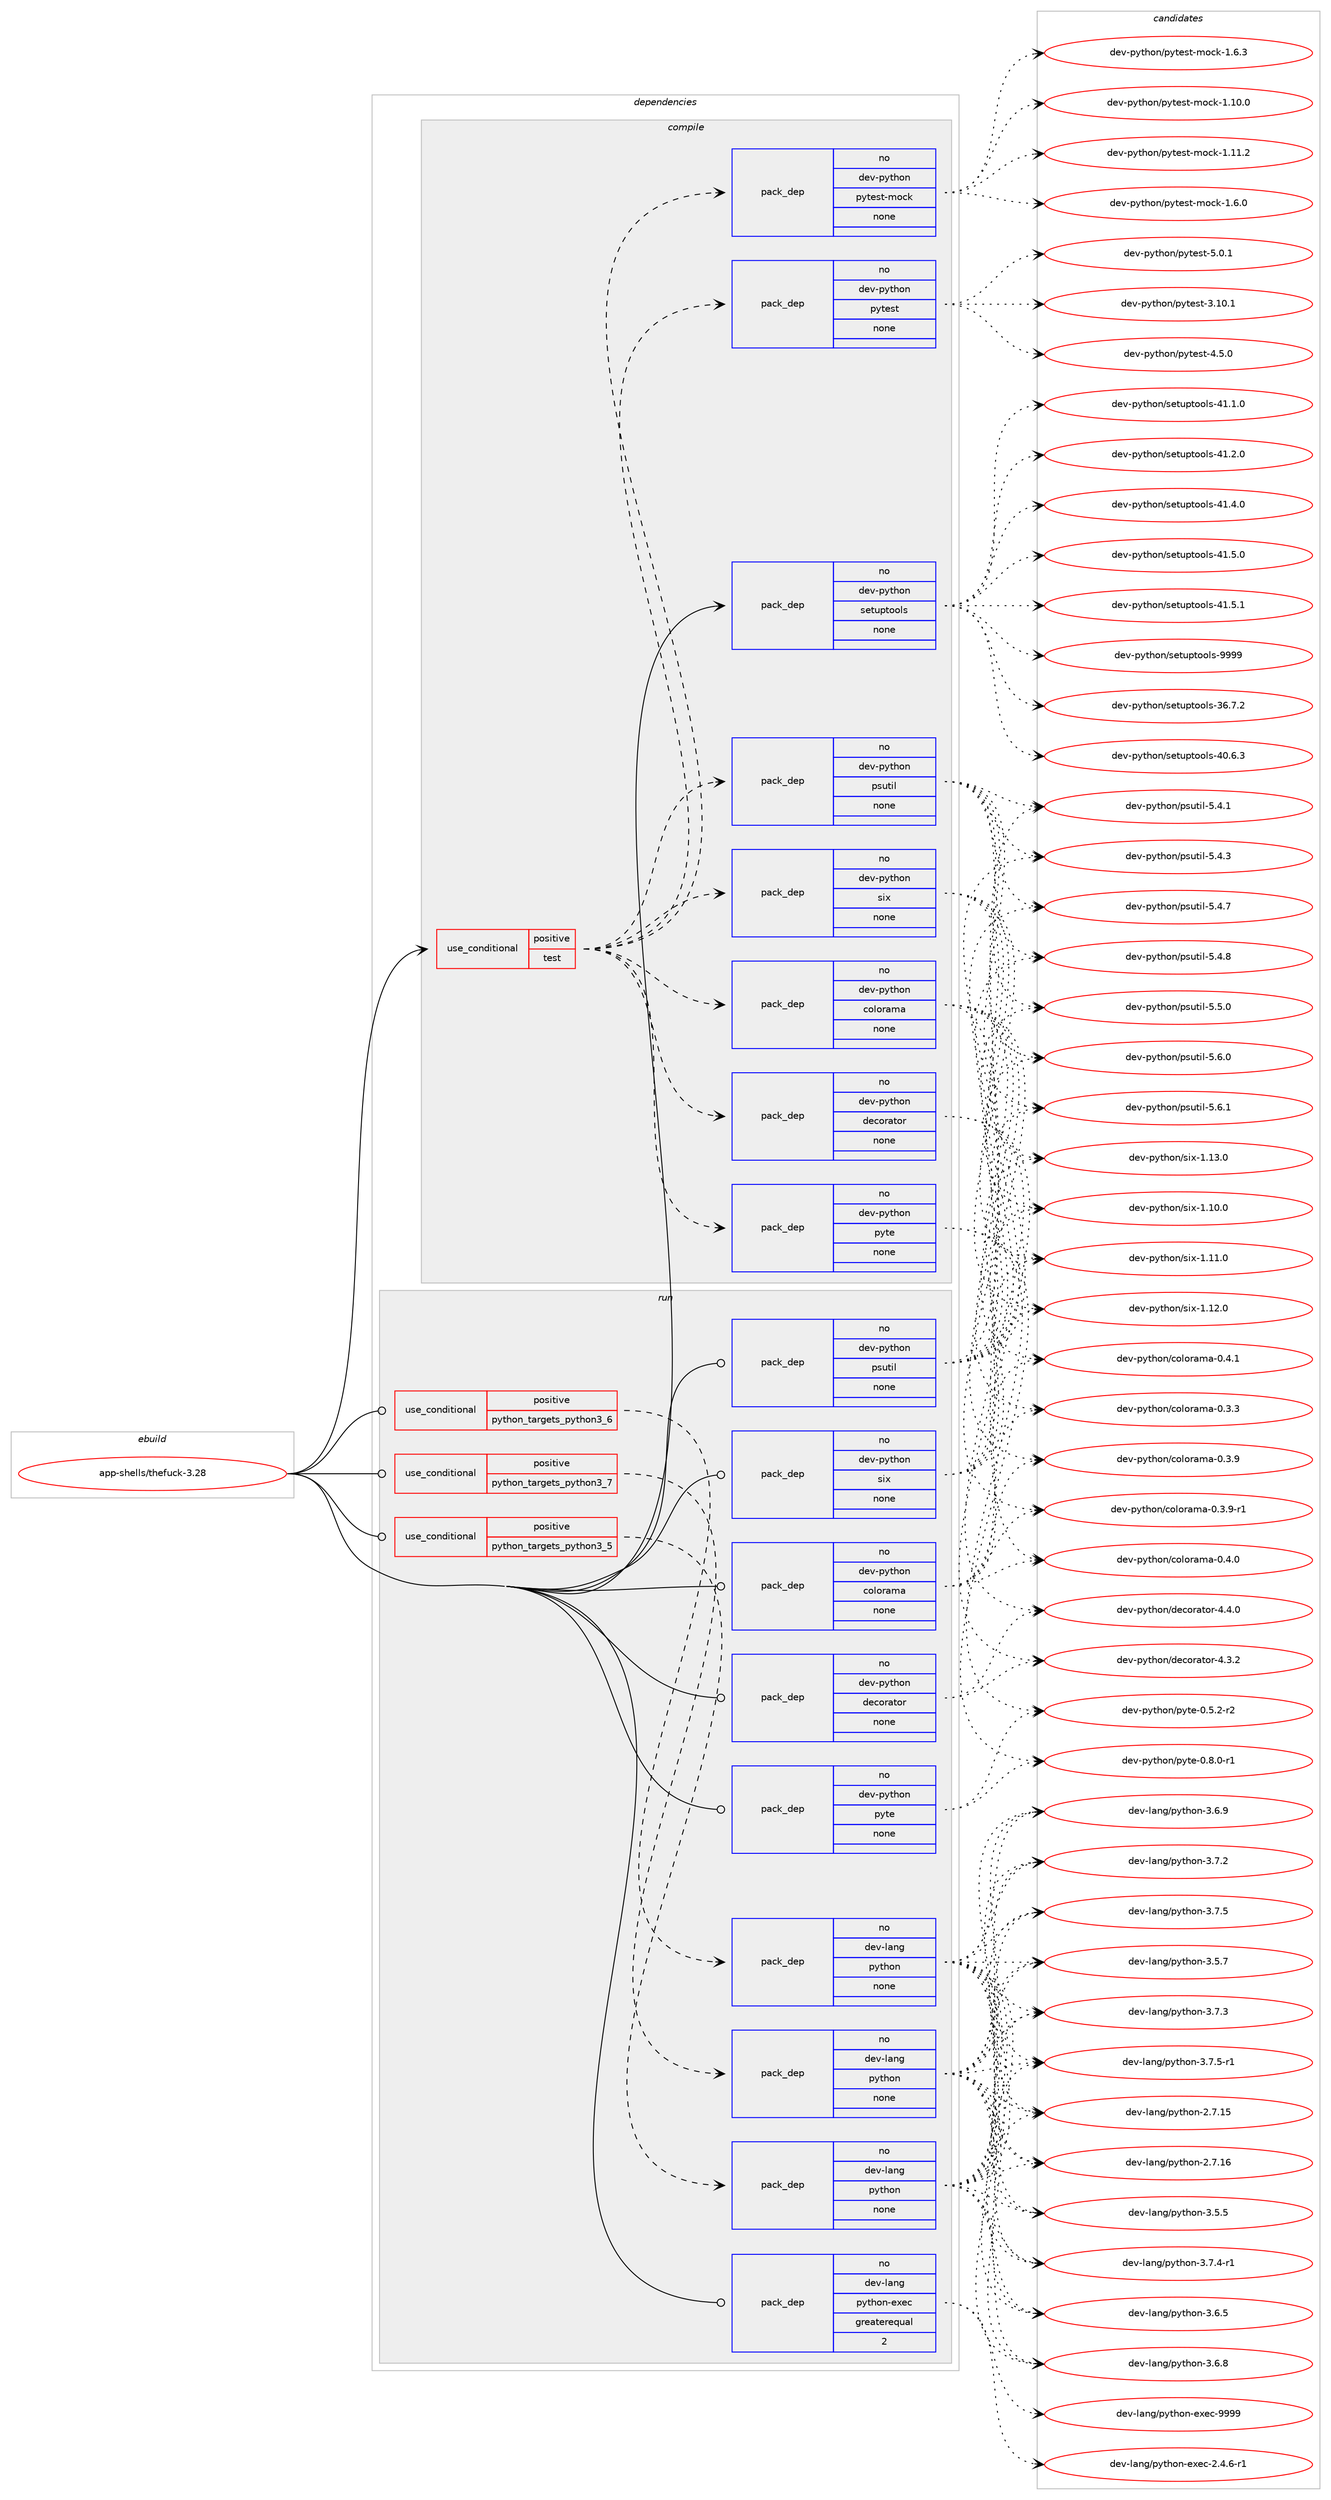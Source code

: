 digraph prolog {

# *************
# Graph options
# *************

newrank=true;
concentrate=true;
compound=true;
graph [rankdir=LR,fontname=Helvetica,fontsize=10,ranksep=1.5];#, ranksep=2.5, nodesep=0.2];
edge  [arrowhead=vee];
node  [fontname=Helvetica,fontsize=10];

# **********
# The ebuild
# **********

subgraph cluster_leftcol {
color=gray;
rank=same;
label=<<i>ebuild</i>>;
id [label="app-shells/thefuck-3.28", color=red, width=4, href="../app-shells/thefuck-3.28.svg"];
}

# ****************
# The dependencies
# ****************

subgraph cluster_midcol {
color=gray;
label=<<i>dependencies</i>>;
subgraph cluster_compile {
fillcolor="#eeeeee";
style=filled;
label=<<i>compile</i>>;
subgraph cond121112 {
dependency507290 [label=<<TABLE BORDER="0" CELLBORDER="1" CELLSPACING="0" CELLPADDING="4"><TR><TD ROWSPAN="3" CELLPADDING="10">use_conditional</TD></TR><TR><TD>positive</TD></TR><TR><TD>test</TD></TR></TABLE>>, shape=none, color=red];
subgraph pack377009 {
dependency507291 [label=<<TABLE BORDER="0" CELLBORDER="1" CELLSPACING="0" CELLPADDING="4" WIDTH="220"><TR><TD ROWSPAN="6" CELLPADDING="30">pack_dep</TD></TR><TR><TD WIDTH="110">no</TD></TR><TR><TD>dev-python</TD></TR><TR><TD>psutil</TD></TR><TR><TD>none</TD></TR><TR><TD></TD></TR></TABLE>>, shape=none, color=blue];
}
dependency507290:e -> dependency507291:w [weight=20,style="dashed",arrowhead="vee"];
subgraph pack377010 {
dependency507292 [label=<<TABLE BORDER="0" CELLBORDER="1" CELLSPACING="0" CELLPADDING="4" WIDTH="220"><TR><TD ROWSPAN="6" CELLPADDING="30">pack_dep</TD></TR><TR><TD WIDTH="110">no</TD></TR><TR><TD>dev-python</TD></TR><TR><TD>six</TD></TR><TR><TD>none</TD></TR><TR><TD></TD></TR></TABLE>>, shape=none, color=blue];
}
dependency507290:e -> dependency507292:w [weight=20,style="dashed",arrowhead="vee"];
subgraph pack377011 {
dependency507293 [label=<<TABLE BORDER="0" CELLBORDER="1" CELLSPACING="0" CELLPADDING="4" WIDTH="220"><TR><TD ROWSPAN="6" CELLPADDING="30">pack_dep</TD></TR><TR><TD WIDTH="110">no</TD></TR><TR><TD>dev-python</TD></TR><TR><TD>decorator</TD></TR><TR><TD>none</TD></TR><TR><TD></TD></TR></TABLE>>, shape=none, color=blue];
}
dependency507290:e -> dependency507293:w [weight=20,style="dashed",arrowhead="vee"];
subgraph pack377012 {
dependency507294 [label=<<TABLE BORDER="0" CELLBORDER="1" CELLSPACING="0" CELLPADDING="4" WIDTH="220"><TR><TD ROWSPAN="6" CELLPADDING="30">pack_dep</TD></TR><TR><TD WIDTH="110">no</TD></TR><TR><TD>dev-python</TD></TR><TR><TD>colorama</TD></TR><TR><TD>none</TD></TR><TR><TD></TD></TR></TABLE>>, shape=none, color=blue];
}
dependency507290:e -> dependency507294:w [weight=20,style="dashed",arrowhead="vee"];
subgraph pack377013 {
dependency507295 [label=<<TABLE BORDER="0" CELLBORDER="1" CELLSPACING="0" CELLPADDING="4" WIDTH="220"><TR><TD ROWSPAN="6" CELLPADDING="30">pack_dep</TD></TR><TR><TD WIDTH="110">no</TD></TR><TR><TD>dev-python</TD></TR><TR><TD>pyte</TD></TR><TR><TD>none</TD></TR><TR><TD></TD></TR></TABLE>>, shape=none, color=blue];
}
dependency507290:e -> dependency507295:w [weight=20,style="dashed",arrowhead="vee"];
subgraph pack377014 {
dependency507296 [label=<<TABLE BORDER="0" CELLBORDER="1" CELLSPACING="0" CELLPADDING="4" WIDTH="220"><TR><TD ROWSPAN="6" CELLPADDING="30">pack_dep</TD></TR><TR><TD WIDTH="110">no</TD></TR><TR><TD>dev-python</TD></TR><TR><TD>pytest</TD></TR><TR><TD>none</TD></TR><TR><TD></TD></TR></TABLE>>, shape=none, color=blue];
}
dependency507290:e -> dependency507296:w [weight=20,style="dashed",arrowhead="vee"];
subgraph pack377015 {
dependency507297 [label=<<TABLE BORDER="0" CELLBORDER="1" CELLSPACING="0" CELLPADDING="4" WIDTH="220"><TR><TD ROWSPAN="6" CELLPADDING="30">pack_dep</TD></TR><TR><TD WIDTH="110">no</TD></TR><TR><TD>dev-python</TD></TR><TR><TD>pytest-mock</TD></TR><TR><TD>none</TD></TR><TR><TD></TD></TR></TABLE>>, shape=none, color=blue];
}
dependency507290:e -> dependency507297:w [weight=20,style="dashed",arrowhead="vee"];
}
id:e -> dependency507290:w [weight=20,style="solid",arrowhead="vee"];
subgraph pack377016 {
dependency507298 [label=<<TABLE BORDER="0" CELLBORDER="1" CELLSPACING="0" CELLPADDING="4" WIDTH="220"><TR><TD ROWSPAN="6" CELLPADDING="30">pack_dep</TD></TR><TR><TD WIDTH="110">no</TD></TR><TR><TD>dev-python</TD></TR><TR><TD>setuptools</TD></TR><TR><TD>none</TD></TR><TR><TD></TD></TR></TABLE>>, shape=none, color=blue];
}
id:e -> dependency507298:w [weight=20,style="solid",arrowhead="vee"];
}
subgraph cluster_compileandrun {
fillcolor="#eeeeee";
style=filled;
label=<<i>compile and run</i>>;
}
subgraph cluster_run {
fillcolor="#eeeeee";
style=filled;
label=<<i>run</i>>;
subgraph cond121113 {
dependency507299 [label=<<TABLE BORDER="0" CELLBORDER="1" CELLSPACING="0" CELLPADDING="4"><TR><TD ROWSPAN="3" CELLPADDING="10">use_conditional</TD></TR><TR><TD>positive</TD></TR><TR><TD>python_targets_python3_5</TD></TR></TABLE>>, shape=none, color=red];
subgraph pack377017 {
dependency507300 [label=<<TABLE BORDER="0" CELLBORDER="1" CELLSPACING="0" CELLPADDING="4" WIDTH="220"><TR><TD ROWSPAN="6" CELLPADDING="30">pack_dep</TD></TR><TR><TD WIDTH="110">no</TD></TR><TR><TD>dev-lang</TD></TR><TR><TD>python</TD></TR><TR><TD>none</TD></TR><TR><TD></TD></TR></TABLE>>, shape=none, color=blue];
}
dependency507299:e -> dependency507300:w [weight=20,style="dashed",arrowhead="vee"];
}
id:e -> dependency507299:w [weight=20,style="solid",arrowhead="odot"];
subgraph cond121114 {
dependency507301 [label=<<TABLE BORDER="0" CELLBORDER="1" CELLSPACING="0" CELLPADDING="4"><TR><TD ROWSPAN="3" CELLPADDING="10">use_conditional</TD></TR><TR><TD>positive</TD></TR><TR><TD>python_targets_python3_6</TD></TR></TABLE>>, shape=none, color=red];
subgraph pack377018 {
dependency507302 [label=<<TABLE BORDER="0" CELLBORDER="1" CELLSPACING="0" CELLPADDING="4" WIDTH="220"><TR><TD ROWSPAN="6" CELLPADDING="30">pack_dep</TD></TR><TR><TD WIDTH="110">no</TD></TR><TR><TD>dev-lang</TD></TR><TR><TD>python</TD></TR><TR><TD>none</TD></TR><TR><TD></TD></TR></TABLE>>, shape=none, color=blue];
}
dependency507301:e -> dependency507302:w [weight=20,style="dashed",arrowhead="vee"];
}
id:e -> dependency507301:w [weight=20,style="solid",arrowhead="odot"];
subgraph cond121115 {
dependency507303 [label=<<TABLE BORDER="0" CELLBORDER="1" CELLSPACING="0" CELLPADDING="4"><TR><TD ROWSPAN="3" CELLPADDING="10">use_conditional</TD></TR><TR><TD>positive</TD></TR><TR><TD>python_targets_python3_7</TD></TR></TABLE>>, shape=none, color=red];
subgraph pack377019 {
dependency507304 [label=<<TABLE BORDER="0" CELLBORDER="1" CELLSPACING="0" CELLPADDING="4" WIDTH="220"><TR><TD ROWSPAN="6" CELLPADDING="30">pack_dep</TD></TR><TR><TD WIDTH="110">no</TD></TR><TR><TD>dev-lang</TD></TR><TR><TD>python</TD></TR><TR><TD>none</TD></TR><TR><TD></TD></TR></TABLE>>, shape=none, color=blue];
}
dependency507303:e -> dependency507304:w [weight=20,style="dashed",arrowhead="vee"];
}
id:e -> dependency507303:w [weight=20,style="solid",arrowhead="odot"];
subgraph pack377020 {
dependency507305 [label=<<TABLE BORDER="0" CELLBORDER="1" CELLSPACING="0" CELLPADDING="4" WIDTH="220"><TR><TD ROWSPAN="6" CELLPADDING="30">pack_dep</TD></TR><TR><TD WIDTH="110">no</TD></TR><TR><TD>dev-lang</TD></TR><TR><TD>python-exec</TD></TR><TR><TD>greaterequal</TD></TR><TR><TD>2</TD></TR></TABLE>>, shape=none, color=blue];
}
id:e -> dependency507305:w [weight=20,style="solid",arrowhead="odot"];
subgraph pack377021 {
dependency507306 [label=<<TABLE BORDER="0" CELLBORDER="1" CELLSPACING="0" CELLPADDING="4" WIDTH="220"><TR><TD ROWSPAN="6" CELLPADDING="30">pack_dep</TD></TR><TR><TD WIDTH="110">no</TD></TR><TR><TD>dev-python</TD></TR><TR><TD>colorama</TD></TR><TR><TD>none</TD></TR><TR><TD></TD></TR></TABLE>>, shape=none, color=blue];
}
id:e -> dependency507306:w [weight=20,style="solid",arrowhead="odot"];
subgraph pack377022 {
dependency507307 [label=<<TABLE BORDER="0" CELLBORDER="1" CELLSPACING="0" CELLPADDING="4" WIDTH="220"><TR><TD ROWSPAN="6" CELLPADDING="30">pack_dep</TD></TR><TR><TD WIDTH="110">no</TD></TR><TR><TD>dev-python</TD></TR><TR><TD>decorator</TD></TR><TR><TD>none</TD></TR><TR><TD></TD></TR></TABLE>>, shape=none, color=blue];
}
id:e -> dependency507307:w [weight=20,style="solid",arrowhead="odot"];
subgraph pack377023 {
dependency507308 [label=<<TABLE BORDER="0" CELLBORDER="1" CELLSPACING="0" CELLPADDING="4" WIDTH="220"><TR><TD ROWSPAN="6" CELLPADDING="30">pack_dep</TD></TR><TR><TD WIDTH="110">no</TD></TR><TR><TD>dev-python</TD></TR><TR><TD>psutil</TD></TR><TR><TD>none</TD></TR><TR><TD></TD></TR></TABLE>>, shape=none, color=blue];
}
id:e -> dependency507308:w [weight=20,style="solid",arrowhead="odot"];
subgraph pack377024 {
dependency507309 [label=<<TABLE BORDER="0" CELLBORDER="1" CELLSPACING="0" CELLPADDING="4" WIDTH="220"><TR><TD ROWSPAN="6" CELLPADDING="30">pack_dep</TD></TR><TR><TD WIDTH="110">no</TD></TR><TR><TD>dev-python</TD></TR><TR><TD>pyte</TD></TR><TR><TD>none</TD></TR><TR><TD></TD></TR></TABLE>>, shape=none, color=blue];
}
id:e -> dependency507309:w [weight=20,style="solid",arrowhead="odot"];
subgraph pack377025 {
dependency507310 [label=<<TABLE BORDER="0" CELLBORDER="1" CELLSPACING="0" CELLPADDING="4" WIDTH="220"><TR><TD ROWSPAN="6" CELLPADDING="30">pack_dep</TD></TR><TR><TD WIDTH="110">no</TD></TR><TR><TD>dev-python</TD></TR><TR><TD>six</TD></TR><TR><TD>none</TD></TR><TR><TD></TD></TR></TABLE>>, shape=none, color=blue];
}
id:e -> dependency507310:w [weight=20,style="solid",arrowhead="odot"];
}
}

# **************
# The candidates
# **************

subgraph cluster_choices {
rank=same;
color=gray;
label=<<i>candidates</i>>;

subgraph choice377009 {
color=black;
nodesep=1;
choice1001011184511212111610411111047112115117116105108455346524649 [label="dev-python/psutil-5.4.1", color=red, width=4,href="../dev-python/psutil-5.4.1.svg"];
choice1001011184511212111610411111047112115117116105108455346524651 [label="dev-python/psutil-5.4.3", color=red, width=4,href="../dev-python/psutil-5.4.3.svg"];
choice1001011184511212111610411111047112115117116105108455346524655 [label="dev-python/psutil-5.4.7", color=red, width=4,href="../dev-python/psutil-5.4.7.svg"];
choice1001011184511212111610411111047112115117116105108455346524656 [label="dev-python/psutil-5.4.8", color=red, width=4,href="../dev-python/psutil-5.4.8.svg"];
choice1001011184511212111610411111047112115117116105108455346534648 [label="dev-python/psutil-5.5.0", color=red, width=4,href="../dev-python/psutil-5.5.0.svg"];
choice1001011184511212111610411111047112115117116105108455346544648 [label="dev-python/psutil-5.6.0", color=red, width=4,href="../dev-python/psutil-5.6.0.svg"];
choice1001011184511212111610411111047112115117116105108455346544649 [label="dev-python/psutil-5.6.1", color=red, width=4,href="../dev-python/psutil-5.6.1.svg"];
dependency507291:e -> choice1001011184511212111610411111047112115117116105108455346524649:w [style=dotted,weight="100"];
dependency507291:e -> choice1001011184511212111610411111047112115117116105108455346524651:w [style=dotted,weight="100"];
dependency507291:e -> choice1001011184511212111610411111047112115117116105108455346524655:w [style=dotted,weight="100"];
dependency507291:e -> choice1001011184511212111610411111047112115117116105108455346524656:w [style=dotted,weight="100"];
dependency507291:e -> choice1001011184511212111610411111047112115117116105108455346534648:w [style=dotted,weight="100"];
dependency507291:e -> choice1001011184511212111610411111047112115117116105108455346544648:w [style=dotted,weight="100"];
dependency507291:e -> choice1001011184511212111610411111047112115117116105108455346544649:w [style=dotted,weight="100"];
}
subgraph choice377010 {
color=black;
nodesep=1;
choice100101118451121211161041111104711510512045494649484648 [label="dev-python/six-1.10.0", color=red, width=4,href="../dev-python/six-1.10.0.svg"];
choice100101118451121211161041111104711510512045494649494648 [label="dev-python/six-1.11.0", color=red, width=4,href="../dev-python/six-1.11.0.svg"];
choice100101118451121211161041111104711510512045494649504648 [label="dev-python/six-1.12.0", color=red, width=4,href="../dev-python/six-1.12.0.svg"];
choice100101118451121211161041111104711510512045494649514648 [label="dev-python/six-1.13.0", color=red, width=4,href="../dev-python/six-1.13.0.svg"];
dependency507292:e -> choice100101118451121211161041111104711510512045494649484648:w [style=dotted,weight="100"];
dependency507292:e -> choice100101118451121211161041111104711510512045494649494648:w [style=dotted,weight="100"];
dependency507292:e -> choice100101118451121211161041111104711510512045494649504648:w [style=dotted,weight="100"];
dependency507292:e -> choice100101118451121211161041111104711510512045494649514648:w [style=dotted,weight="100"];
}
subgraph choice377011 {
color=black;
nodesep=1;
choice10010111845112121116104111110471001019911111497116111114455246514650 [label="dev-python/decorator-4.3.2", color=red, width=4,href="../dev-python/decorator-4.3.2.svg"];
choice10010111845112121116104111110471001019911111497116111114455246524648 [label="dev-python/decorator-4.4.0", color=red, width=4,href="../dev-python/decorator-4.4.0.svg"];
dependency507293:e -> choice10010111845112121116104111110471001019911111497116111114455246514650:w [style=dotted,weight="100"];
dependency507293:e -> choice10010111845112121116104111110471001019911111497116111114455246524648:w [style=dotted,weight="100"];
}
subgraph choice377012 {
color=black;
nodesep=1;
choice1001011184511212111610411111047991111081111149710997454846514651 [label="dev-python/colorama-0.3.3", color=red, width=4,href="../dev-python/colorama-0.3.3.svg"];
choice1001011184511212111610411111047991111081111149710997454846514657 [label="dev-python/colorama-0.3.9", color=red, width=4,href="../dev-python/colorama-0.3.9.svg"];
choice10010111845112121116104111110479911110811111497109974548465146574511449 [label="dev-python/colorama-0.3.9-r1", color=red, width=4,href="../dev-python/colorama-0.3.9-r1.svg"];
choice1001011184511212111610411111047991111081111149710997454846524648 [label="dev-python/colorama-0.4.0", color=red, width=4,href="../dev-python/colorama-0.4.0.svg"];
choice1001011184511212111610411111047991111081111149710997454846524649 [label="dev-python/colorama-0.4.1", color=red, width=4,href="../dev-python/colorama-0.4.1.svg"];
dependency507294:e -> choice1001011184511212111610411111047991111081111149710997454846514651:w [style=dotted,weight="100"];
dependency507294:e -> choice1001011184511212111610411111047991111081111149710997454846514657:w [style=dotted,weight="100"];
dependency507294:e -> choice10010111845112121116104111110479911110811111497109974548465146574511449:w [style=dotted,weight="100"];
dependency507294:e -> choice1001011184511212111610411111047991111081111149710997454846524648:w [style=dotted,weight="100"];
dependency507294:e -> choice1001011184511212111610411111047991111081111149710997454846524649:w [style=dotted,weight="100"];
}
subgraph choice377013 {
color=black;
nodesep=1;
choice10010111845112121116104111110471121211161014548465346504511450 [label="dev-python/pyte-0.5.2-r2", color=red, width=4,href="../dev-python/pyte-0.5.2-r2.svg"];
choice10010111845112121116104111110471121211161014548465646484511449 [label="dev-python/pyte-0.8.0-r1", color=red, width=4,href="../dev-python/pyte-0.8.0-r1.svg"];
dependency507295:e -> choice10010111845112121116104111110471121211161014548465346504511450:w [style=dotted,weight="100"];
dependency507295:e -> choice10010111845112121116104111110471121211161014548465646484511449:w [style=dotted,weight="100"];
}
subgraph choice377014 {
color=black;
nodesep=1;
choice100101118451121211161041111104711212111610111511645514649484649 [label="dev-python/pytest-3.10.1", color=red, width=4,href="../dev-python/pytest-3.10.1.svg"];
choice1001011184511212111610411111047112121116101115116455246534648 [label="dev-python/pytest-4.5.0", color=red, width=4,href="../dev-python/pytest-4.5.0.svg"];
choice1001011184511212111610411111047112121116101115116455346484649 [label="dev-python/pytest-5.0.1", color=red, width=4,href="../dev-python/pytest-5.0.1.svg"];
dependency507296:e -> choice100101118451121211161041111104711212111610111511645514649484649:w [style=dotted,weight="100"];
dependency507296:e -> choice1001011184511212111610411111047112121116101115116455246534648:w [style=dotted,weight="100"];
dependency507296:e -> choice1001011184511212111610411111047112121116101115116455346484649:w [style=dotted,weight="100"];
}
subgraph choice377015 {
color=black;
nodesep=1;
choice1001011184511212111610411111047112121116101115116451091119910745494649484648 [label="dev-python/pytest-mock-1.10.0", color=red, width=4,href="../dev-python/pytest-mock-1.10.0.svg"];
choice1001011184511212111610411111047112121116101115116451091119910745494649494650 [label="dev-python/pytest-mock-1.11.2", color=red, width=4,href="../dev-python/pytest-mock-1.11.2.svg"];
choice10010111845112121116104111110471121211161011151164510911199107454946544648 [label="dev-python/pytest-mock-1.6.0", color=red, width=4,href="../dev-python/pytest-mock-1.6.0.svg"];
choice10010111845112121116104111110471121211161011151164510911199107454946544651 [label="dev-python/pytest-mock-1.6.3", color=red, width=4,href="../dev-python/pytest-mock-1.6.3.svg"];
dependency507297:e -> choice1001011184511212111610411111047112121116101115116451091119910745494649484648:w [style=dotted,weight="100"];
dependency507297:e -> choice1001011184511212111610411111047112121116101115116451091119910745494649494650:w [style=dotted,weight="100"];
dependency507297:e -> choice10010111845112121116104111110471121211161011151164510911199107454946544648:w [style=dotted,weight="100"];
dependency507297:e -> choice10010111845112121116104111110471121211161011151164510911199107454946544651:w [style=dotted,weight="100"];
}
subgraph choice377016 {
color=black;
nodesep=1;
choice100101118451121211161041111104711510111611711211611111110811545515446554650 [label="dev-python/setuptools-36.7.2", color=red, width=4,href="../dev-python/setuptools-36.7.2.svg"];
choice100101118451121211161041111104711510111611711211611111110811545524846544651 [label="dev-python/setuptools-40.6.3", color=red, width=4,href="../dev-python/setuptools-40.6.3.svg"];
choice100101118451121211161041111104711510111611711211611111110811545524946494648 [label="dev-python/setuptools-41.1.0", color=red, width=4,href="../dev-python/setuptools-41.1.0.svg"];
choice100101118451121211161041111104711510111611711211611111110811545524946504648 [label="dev-python/setuptools-41.2.0", color=red, width=4,href="../dev-python/setuptools-41.2.0.svg"];
choice100101118451121211161041111104711510111611711211611111110811545524946524648 [label="dev-python/setuptools-41.4.0", color=red, width=4,href="../dev-python/setuptools-41.4.0.svg"];
choice100101118451121211161041111104711510111611711211611111110811545524946534648 [label="dev-python/setuptools-41.5.0", color=red, width=4,href="../dev-python/setuptools-41.5.0.svg"];
choice100101118451121211161041111104711510111611711211611111110811545524946534649 [label="dev-python/setuptools-41.5.1", color=red, width=4,href="../dev-python/setuptools-41.5.1.svg"];
choice10010111845112121116104111110471151011161171121161111111081154557575757 [label="dev-python/setuptools-9999", color=red, width=4,href="../dev-python/setuptools-9999.svg"];
dependency507298:e -> choice100101118451121211161041111104711510111611711211611111110811545515446554650:w [style=dotted,weight="100"];
dependency507298:e -> choice100101118451121211161041111104711510111611711211611111110811545524846544651:w [style=dotted,weight="100"];
dependency507298:e -> choice100101118451121211161041111104711510111611711211611111110811545524946494648:w [style=dotted,weight="100"];
dependency507298:e -> choice100101118451121211161041111104711510111611711211611111110811545524946504648:w [style=dotted,weight="100"];
dependency507298:e -> choice100101118451121211161041111104711510111611711211611111110811545524946524648:w [style=dotted,weight="100"];
dependency507298:e -> choice100101118451121211161041111104711510111611711211611111110811545524946534648:w [style=dotted,weight="100"];
dependency507298:e -> choice100101118451121211161041111104711510111611711211611111110811545524946534649:w [style=dotted,weight="100"];
dependency507298:e -> choice10010111845112121116104111110471151011161171121161111111081154557575757:w [style=dotted,weight="100"];
}
subgraph choice377017 {
color=black;
nodesep=1;
choice10010111845108971101034711212111610411111045504655464953 [label="dev-lang/python-2.7.15", color=red, width=4,href="../dev-lang/python-2.7.15.svg"];
choice10010111845108971101034711212111610411111045504655464954 [label="dev-lang/python-2.7.16", color=red, width=4,href="../dev-lang/python-2.7.16.svg"];
choice100101118451089711010347112121116104111110455146534653 [label="dev-lang/python-3.5.5", color=red, width=4,href="../dev-lang/python-3.5.5.svg"];
choice100101118451089711010347112121116104111110455146534655 [label="dev-lang/python-3.5.7", color=red, width=4,href="../dev-lang/python-3.5.7.svg"];
choice100101118451089711010347112121116104111110455146544653 [label="dev-lang/python-3.6.5", color=red, width=4,href="../dev-lang/python-3.6.5.svg"];
choice100101118451089711010347112121116104111110455146544656 [label="dev-lang/python-3.6.8", color=red, width=4,href="../dev-lang/python-3.6.8.svg"];
choice100101118451089711010347112121116104111110455146544657 [label="dev-lang/python-3.6.9", color=red, width=4,href="../dev-lang/python-3.6.9.svg"];
choice100101118451089711010347112121116104111110455146554650 [label="dev-lang/python-3.7.2", color=red, width=4,href="../dev-lang/python-3.7.2.svg"];
choice100101118451089711010347112121116104111110455146554651 [label="dev-lang/python-3.7.3", color=red, width=4,href="../dev-lang/python-3.7.3.svg"];
choice1001011184510897110103471121211161041111104551465546524511449 [label="dev-lang/python-3.7.4-r1", color=red, width=4,href="../dev-lang/python-3.7.4-r1.svg"];
choice100101118451089711010347112121116104111110455146554653 [label="dev-lang/python-3.7.5", color=red, width=4,href="../dev-lang/python-3.7.5.svg"];
choice1001011184510897110103471121211161041111104551465546534511449 [label="dev-lang/python-3.7.5-r1", color=red, width=4,href="../dev-lang/python-3.7.5-r1.svg"];
dependency507300:e -> choice10010111845108971101034711212111610411111045504655464953:w [style=dotted,weight="100"];
dependency507300:e -> choice10010111845108971101034711212111610411111045504655464954:w [style=dotted,weight="100"];
dependency507300:e -> choice100101118451089711010347112121116104111110455146534653:w [style=dotted,weight="100"];
dependency507300:e -> choice100101118451089711010347112121116104111110455146534655:w [style=dotted,weight="100"];
dependency507300:e -> choice100101118451089711010347112121116104111110455146544653:w [style=dotted,weight="100"];
dependency507300:e -> choice100101118451089711010347112121116104111110455146544656:w [style=dotted,weight="100"];
dependency507300:e -> choice100101118451089711010347112121116104111110455146544657:w [style=dotted,weight="100"];
dependency507300:e -> choice100101118451089711010347112121116104111110455146554650:w [style=dotted,weight="100"];
dependency507300:e -> choice100101118451089711010347112121116104111110455146554651:w [style=dotted,weight="100"];
dependency507300:e -> choice1001011184510897110103471121211161041111104551465546524511449:w [style=dotted,weight="100"];
dependency507300:e -> choice100101118451089711010347112121116104111110455146554653:w [style=dotted,weight="100"];
dependency507300:e -> choice1001011184510897110103471121211161041111104551465546534511449:w [style=dotted,weight="100"];
}
subgraph choice377018 {
color=black;
nodesep=1;
choice10010111845108971101034711212111610411111045504655464953 [label="dev-lang/python-2.7.15", color=red, width=4,href="../dev-lang/python-2.7.15.svg"];
choice10010111845108971101034711212111610411111045504655464954 [label="dev-lang/python-2.7.16", color=red, width=4,href="../dev-lang/python-2.7.16.svg"];
choice100101118451089711010347112121116104111110455146534653 [label="dev-lang/python-3.5.5", color=red, width=4,href="../dev-lang/python-3.5.5.svg"];
choice100101118451089711010347112121116104111110455146534655 [label="dev-lang/python-3.5.7", color=red, width=4,href="../dev-lang/python-3.5.7.svg"];
choice100101118451089711010347112121116104111110455146544653 [label="dev-lang/python-3.6.5", color=red, width=4,href="../dev-lang/python-3.6.5.svg"];
choice100101118451089711010347112121116104111110455146544656 [label="dev-lang/python-3.6.8", color=red, width=4,href="../dev-lang/python-3.6.8.svg"];
choice100101118451089711010347112121116104111110455146544657 [label="dev-lang/python-3.6.9", color=red, width=4,href="../dev-lang/python-3.6.9.svg"];
choice100101118451089711010347112121116104111110455146554650 [label="dev-lang/python-3.7.2", color=red, width=4,href="../dev-lang/python-3.7.2.svg"];
choice100101118451089711010347112121116104111110455146554651 [label="dev-lang/python-3.7.3", color=red, width=4,href="../dev-lang/python-3.7.3.svg"];
choice1001011184510897110103471121211161041111104551465546524511449 [label="dev-lang/python-3.7.4-r1", color=red, width=4,href="../dev-lang/python-3.7.4-r1.svg"];
choice100101118451089711010347112121116104111110455146554653 [label="dev-lang/python-3.7.5", color=red, width=4,href="../dev-lang/python-3.7.5.svg"];
choice1001011184510897110103471121211161041111104551465546534511449 [label="dev-lang/python-3.7.5-r1", color=red, width=4,href="../dev-lang/python-3.7.5-r1.svg"];
dependency507302:e -> choice10010111845108971101034711212111610411111045504655464953:w [style=dotted,weight="100"];
dependency507302:e -> choice10010111845108971101034711212111610411111045504655464954:w [style=dotted,weight="100"];
dependency507302:e -> choice100101118451089711010347112121116104111110455146534653:w [style=dotted,weight="100"];
dependency507302:e -> choice100101118451089711010347112121116104111110455146534655:w [style=dotted,weight="100"];
dependency507302:e -> choice100101118451089711010347112121116104111110455146544653:w [style=dotted,weight="100"];
dependency507302:e -> choice100101118451089711010347112121116104111110455146544656:w [style=dotted,weight="100"];
dependency507302:e -> choice100101118451089711010347112121116104111110455146544657:w [style=dotted,weight="100"];
dependency507302:e -> choice100101118451089711010347112121116104111110455146554650:w [style=dotted,weight="100"];
dependency507302:e -> choice100101118451089711010347112121116104111110455146554651:w [style=dotted,weight="100"];
dependency507302:e -> choice1001011184510897110103471121211161041111104551465546524511449:w [style=dotted,weight="100"];
dependency507302:e -> choice100101118451089711010347112121116104111110455146554653:w [style=dotted,weight="100"];
dependency507302:e -> choice1001011184510897110103471121211161041111104551465546534511449:w [style=dotted,weight="100"];
}
subgraph choice377019 {
color=black;
nodesep=1;
choice10010111845108971101034711212111610411111045504655464953 [label="dev-lang/python-2.7.15", color=red, width=4,href="../dev-lang/python-2.7.15.svg"];
choice10010111845108971101034711212111610411111045504655464954 [label="dev-lang/python-2.7.16", color=red, width=4,href="../dev-lang/python-2.7.16.svg"];
choice100101118451089711010347112121116104111110455146534653 [label="dev-lang/python-3.5.5", color=red, width=4,href="../dev-lang/python-3.5.5.svg"];
choice100101118451089711010347112121116104111110455146534655 [label="dev-lang/python-3.5.7", color=red, width=4,href="../dev-lang/python-3.5.7.svg"];
choice100101118451089711010347112121116104111110455146544653 [label="dev-lang/python-3.6.5", color=red, width=4,href="../dev-lang/python-3.6.5.svg"];
choice100101118451089711010347112121116104111110455146544656 [label="dev-lang/python-3.6.8", color=red, width=4,href="../dev-lang/python-3.6.8.svg"];
choice100101118451089711010347112121116104111110455146544657 [label="dev-lang/python-3.6.9", color=red, width=4,href="../dev-lang/python-3.6.9.svg"];
choice100101118451089711010347112121116104111110455146554650 [label="dev-lang/python-3.7.2", color=red, width=4,href="../dev-lang/python-3.7.2.svg"];
choice100101118451089711010347112121116104111110455146554651 [label="dev-lang/python-3.7.3", color=red, width=4,href="../dev-lang/python-3.7.3.svg"];
choice1001011184510897110103471121211161041111104551465546524511449 [label="dev-lang/python-3.7.4-r1", color=red, width=4,href="../dev-lang/python-3.7.4-r1.svg"];
choice100101118451089711010347112121116104111110455146554653 [label="dev-lang/python-3.7.5", color=red, width=4,href="../dev-lang/python-3.7.5.svg"];
choice1001011184510897110103471121211161041111104551465546534511449 [label="dev-lang/python-3.7.5-r1", color=red, width=4,href="../dev-lang/python-3.7.5-r1.svg"];
dependency507304:e -> choice10010111845108971101034711212111610411111045504655464953:w [style=dotted,weight="100"];
dependency507304:e -> choice10010111845108971101034711212111610411111045504655464954:w [style=dotted,weight="100"];
dependency507304:e -> choice100101118451089711010347112121116104111110455146534653:w [style=dotted,weight="100"];
dependency507304:e -> choice100101118451089711010347112121116104111110455146534655:w [style=dotted,weight="100"];
dependency507304:e -> choice100101118451089711010347112121116104111110455146544653:w [style=dotted,weight="100"];
dependency507304:e -> choice100101118451089711010347112121116104111110455146544656:w [style=dotted,weight="100"];
dependency507304:e -> choice100101118451089711010347112121116104111110455146544657:w [style=dotted,weight="100"];
dependency507304:e -> choice100101118451089711010347112121116104111110455146554650:w [style=dotted,weight="100"];
dependency507304:e -> choice100101118451089711010347112121116104111110455146554651:w [style=dotted,weight="100"];
dependency507304:e -> choice1001011184510897110103471121211161041111104551465546524511449:w [style=dotted,weight="100"];
dependency507304:e -> choice100101118451089711010347112121116104111110455146554653:w [style=dotted,weight="100"];
dependency507304:e -> choice1001011184510897110103471121211161041111104551465546534511449:w [style=dotted,weight="100"];
}
subgraph choice377020 {
color=black;
nodesep=1;
choice10010111845108971101034711212111610411111045101120101994550465246544511449 [label="dev-lang/python-exec-2.4.6-r1", color=red, width=4,href="../dev-lang/python-exec-2.4.6-r1.svg"];
choice10010111845108971101034711212111610411111045101120101994557575757 [label="dev-lang/python-exec-9999", color=red, width=4,href="../dev-lang/python-exec-9999.svg"];
dependency507305:e -> choice10010111845108971101034711212111610411111045101120101994550465246544511449:w [style=dotted,weight="100"];
dependency507305:e -> choice10010111845108971101034711212111610411111045101120101994557575757:w [style=dotted,weight="100"];
}
subgraph choice377021 {
color=black;
nodesep=1;
choice1001011184511212111610411111047991111081111149710997454846514651 [label="dev-python/colorama-0.3.3", color=red, width=4,href="../dev-python/colorama-0.3.3.svg"];
choice1001011184511212111610411111047991111081111149710997454846514657 [label="dev-python/colorama-0.3.9", color=red, width=4,href="../dev-python/colorama-0.3.9.svg"];
choice10010111845112121116104111110479911110811111497109974548465146574511449 [label="dev-python/colorama-0.3.9-r1", color=red, width=4,href="../dev-python/colorama-0.3.9-r1.svg"];
choice1001011184511212111610411111047991111081111149710997454846524648 [label="dev-python/colorama-0.4.0", color=red, width=4,href="../dev-python/colorama-0.4.0.svg"];
choice1001011184511212111610411111047991111081111149710997454846524649 [label="dev-python/colorama-0.4.1", color=red, width=4,href="../dev-python/colorama-0.4.1.svg"];
dependency507306:e -> choice1001011184511212111610411111047991111081111149710997454846514651:w [style=dotted,weight="100"];
dependency507306:e -> choice1001011184511212111610411111047991111081111149710997454846514657:w [style=dotted,weight="100"];
dependency507306:e -> choice10010111845112121116104111110479911110811111497109974548465146574511449:w [style=dotted,weight="100"];
dependency507306:e -> choice1001011184511212111610411111047991111081111149710997454846524648:w [style=dotted,weight="100"];
dependency507306:e -> choice1001011184511212111610411111047991111081111149710997454846524649:w [style=dotted,weight="100"];
}
subgraph choice377022 {
color=black;
nodesep=1;
choice10010111845112121116104111110471001019911111497116111114455246514650 [label="dev-python/decorator-4.3.2", color=red, width=4,href="../dev-python/decorator-4.3.2.svg"];
choice10010111845112121116104111110471001019911111497116111114455246524648 [label="dev-python/decorator-4.4.0", color=red, width=4,href="../dev-python/decorator-4.4.0.svg"];
dependency507307:e -> choice10010111845112121116104111110471001019911111497116111114455246514650:w [style=dotted,weight="100"];
dependency507307:e -> choice10010111845112121116104111110471001019911111497116111114455246524648:w [style=dotted,weight="100"];
}
subgraph choice377023 {
color=black;
nodesep=1;
choice1001011184511212111610411111047112115117116105108455346524649 [label="dev-python/psutil-5.4.1", color=red, width=4,href="../dev-python/psutil-5.4.1.svg"];
choice1001011184511212111610411111047112115117116105108455346524651 [label="dev-python/psutil-5.4.3", color=red, width=4,href="../dev-python/psutil-5.4.3.svg"];
choice1001011184511212111610411111047112115117116105108455346524655 [label="dev-python/psutil-5.4.7", color=red, width=4,href="../dev-python/psutil-5.4.7.svg"];
choice1001011184511212111610411111047112115117116105108455346524656 [label="dev-python/psutil-5.4.8", color=red, width=4,href="../dev-python/psutil-5.4.8.svg"];
choice1001011184511212111610411111047112115117116105108455346534648 [label="dev-python/psutil-5.5.0", color=red, width=4,href="../dev-python/psutil-5.5.0.svg"];
choice1001011184511212111610411111047112115117116105108455346544648 [label="dev-python/psutil-5.6.0", color=red, width=4,href="../dev-python/psutil-5.6.0.svg"];
choice1001011184511212111610411111047112115117116105108455346544649 [label="dev-python/psutil-5.6.1", color=red, width=4,href="../dev-python/psutil-5.6.1.svg"];
dependency507308:e -> choice1001011184511212111610411111047112115117116105108455346524649:w [style=dotted,weight="100"];
dependency507308:e -> choice1001011184511212111610411111047112115117116105108455346524651:w [style=dotted,weight="100"];
dependency507308:e -> choice1001011184511212111610411111047112115117116105108455346524655:w [style=dotted,weight="100"];
dependency507308:e -> choice1001011184511212111610411111047112115117116105108455346524656:w [style=dotted,weight="100"];
dependency507308:e -> choice1001011184511212111610411111047112115117116105108455346534648:w [style=dotted,weight="100"];
dependency507308:e -> choice1001011184511212111610411111047112115117116105108455346544648:w [style=dotted,weight="100"];
dependency507308:e -> choice1001011184511212111610411111047112115117116105108455346544649:w [style=dotted,weight="100"];
}
subgraph choice377024 {
color=black;
nodesep=1;
choice10010111845112121116104111110471121211161014548465346504511450 [label="dev-python/pyte-0.5.2-r2", color=red, width=4,href="../dev-python/pyte-0.5.2-r2.svg"];
choice10010111845112121116104111110471121211161014548465646484511449 [label="dev-python/pyte-0.8.0-r1", color=red, width=4,href="../dev-python/pyte-0.8.0-r1.svg"];
dependency507309:e -> choice10010111845112121116104111110471121211161014548465346504511450:w [style=dotted,weight="100"];
dependency507309:e -> choice10010111845112121116104111110471121211161014548465646484511449:w [style=dotted,weight="100"];
}
subgraph choice377025 {
color=black;
nodesep=1;
choice100101118451121211161041111104711510512045494649484648 [label="dev-python/six-1.10.0", color=red, width=4,href="../dev-python/six-1.10.0.svg"];
choice100101118451121211161041111104711510512045494649494648 [label="dev-python/six-1.11.0", color=red, width=4,href="../dev-python/six-1.11.0.svg"];
choice100101118451121211161041111104711510512045494649504648 [label="dev-python/six-1.12.0", color=red, width=4,href="../dev-python/six-1.12.0.svg"];
choice100101118451121211161041111104711510512045494649514648 [label="dev-python/six-1.13.0", color=red, width=4,href="../dev-python/six-1.13.0.svg"];
dependency507310:e -> choice100101118451121211161041111104711510512045494649484648:w [style=dotted,weight="100"];
dependency507310:e -> choice100101118451121211161041111104711510512045494649494648:w [style=dotted,weight="100"];
dependency507310:e -> choice100101118451121211161041111104711510512045494649504648:w [style=dotted,weight="100"];
dependency507310:e -> choice100101118451121211161041111104711510512045494649514648:w [style=dotted,weight="100"];
}
}

}
